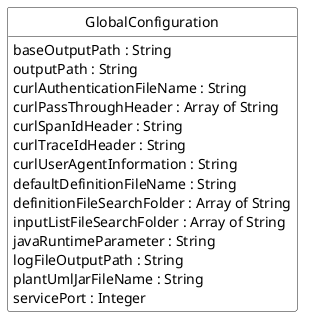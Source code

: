 @startuml
hide circle
hide methods
hide stereotype
show <<Enumeration>> stereotype
skinparam class {
   BackgroundColor<<Enumeration>> #E6F5F7
   BackgroundColor<<Ref>> #FFFFE0
   BackgroundColor<<Pivot>> #FFFFFFF
   BackgroundColor #FCF2E3
}

class GlobalConfiguration <<Pivot>>{
   baseOutputPath : String
   outputPath : String
   curlAuthenticationFileName : String
   curlPassThroughHeader : Array of String
   curlSpanIdHeader : String
   curlTraceIdHeader : String
   curlUserAgentInformation : String
   defaultDefinitionFileName : String
   definitionFileSearchFolder : Array of String
   inputListFileSearchFolder : Array of String
   javaRuntimeParameter : String
   logFileOutputPath : String
   plantUmlJarFileName : String
   servicePort : Integer
}


@enduml
